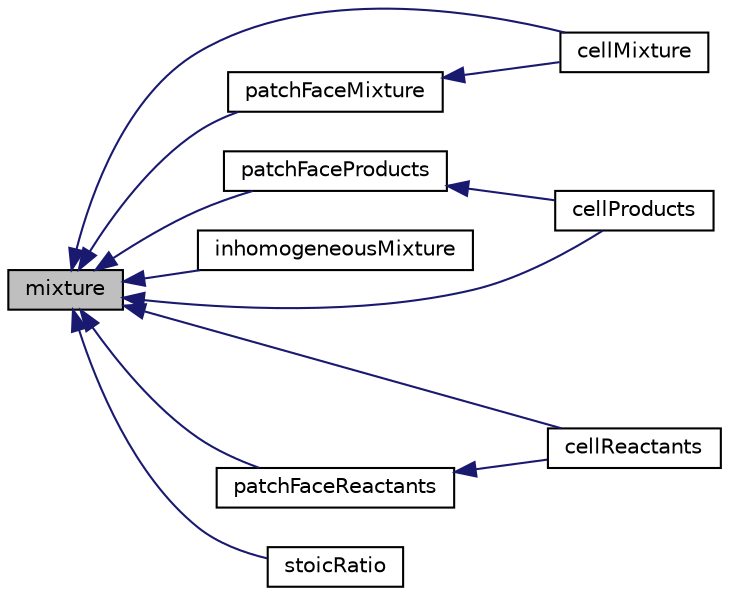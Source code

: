 digraph "mixture"
{
  bgcolor="transparent";
  edge [fontname="Helvetica",fontsize="10",labelfontname="Helvetica",labelfontsize="10"];
  node [fontname="Helvetica",fontsize="10",shape=record];
  rankdir="LR";
  Node1 [label="mixture",height=0.2,width=0.4,color="black", fillcolor="grey75", style="filled", fontcolor="black"];
  Node1 -> Node2 [dir="back",color="midnightblue",fontsize="10",style="solid",fontname="Helvetica"];
  Node2 [label="cellMixture",height=0.2,width=0.4,color="black",URL="$a01117.html#ac3bcc4be663ebee61b480e458dc9b185"];
  Node1 -> Node3 [dir="back",color="midnightblue",fontsize="10",style="solid",fontname="Helvetica"];
  Node3 [label="cellProducts",height=0.2,width=0.4,color="black",URL="$a01117.html#a38d6799d80b04f6799380a581db3e5fc"];
  Node1 -> Node4 [dir="back",color="midnightblue",fontsize="10",style="solid",fontname="Helvetica"];
  Node4 [label="cellReactants",height=0.2,width=0.4,color="black",URL="$a01117.html#a86839a6b6d27de807464b3a613b12c29"];
  Node1 -> Node5 [dir="back",color="midnightblue",fontsize="10",style="solid",fontname="Helvetica"];
  Node5 [label="inhomogeneousMixture",height=0.2,width=0.4,color="black",URL="$a01117.html#a34d04ebcda630b91da2674b09f07a52d",tooltip="Construct from dictionary, mesh and phase name. "];
  Node1 -> Node6 [dir="back",color="midnightblue",fontsize="10",style="solid",fontname="Helvetica"];
  Node6 [label="patchFaceMixture",height=0.2,width=0.4,color="black",URL="$a01117.html#ac7f8ed7b1257bffca4d11964e422bb65"];
  Node6 -> Node2 [dir="back",color="midnightblue",fontsize="10",style="solid",fontname="Helvetica"];
  Node1 -> Node7 [dir="back",color="midnightblue",fontsize="10",style="solid",fontname="Helvetica"];
  Node7 [label="patchFaceProducts",height=0.2,width=0.4,color="black",URL="$a01117.html#a41ad501d213f73b90a35c6acef2ec090"];
  Node7 -> Node3 [dir="back",color="midnightblue",fontsize="10",style="solid",fontname="Helvetica"];
  Node1 -> Node8 [dir="back",color="midnightblue",fontsize="10",style="solid",fontname="Helvetica"];
  Node8 [label="patchFaceReactants",height=0.2,width=0.4,color="black",URL="$a01117.html#a06196a0c17ecc0ef926b002f1f66630d"];
  Node8 -> Node4 [dir="back",color="midnightblue",fontsize="10",style="solid",fontname="Helvetica"];
  Node1 -> Node9 [dir="back",color="midnightblue",fontsize="10",style="solid",fontname="Helvetica"];
  Node9 [label="stoicRatio",height=0.2,width=0.4,color="black",URL="$a01117.html#a76ab13e6149a8ac8dfa2d298f03a7ce5"];
}
